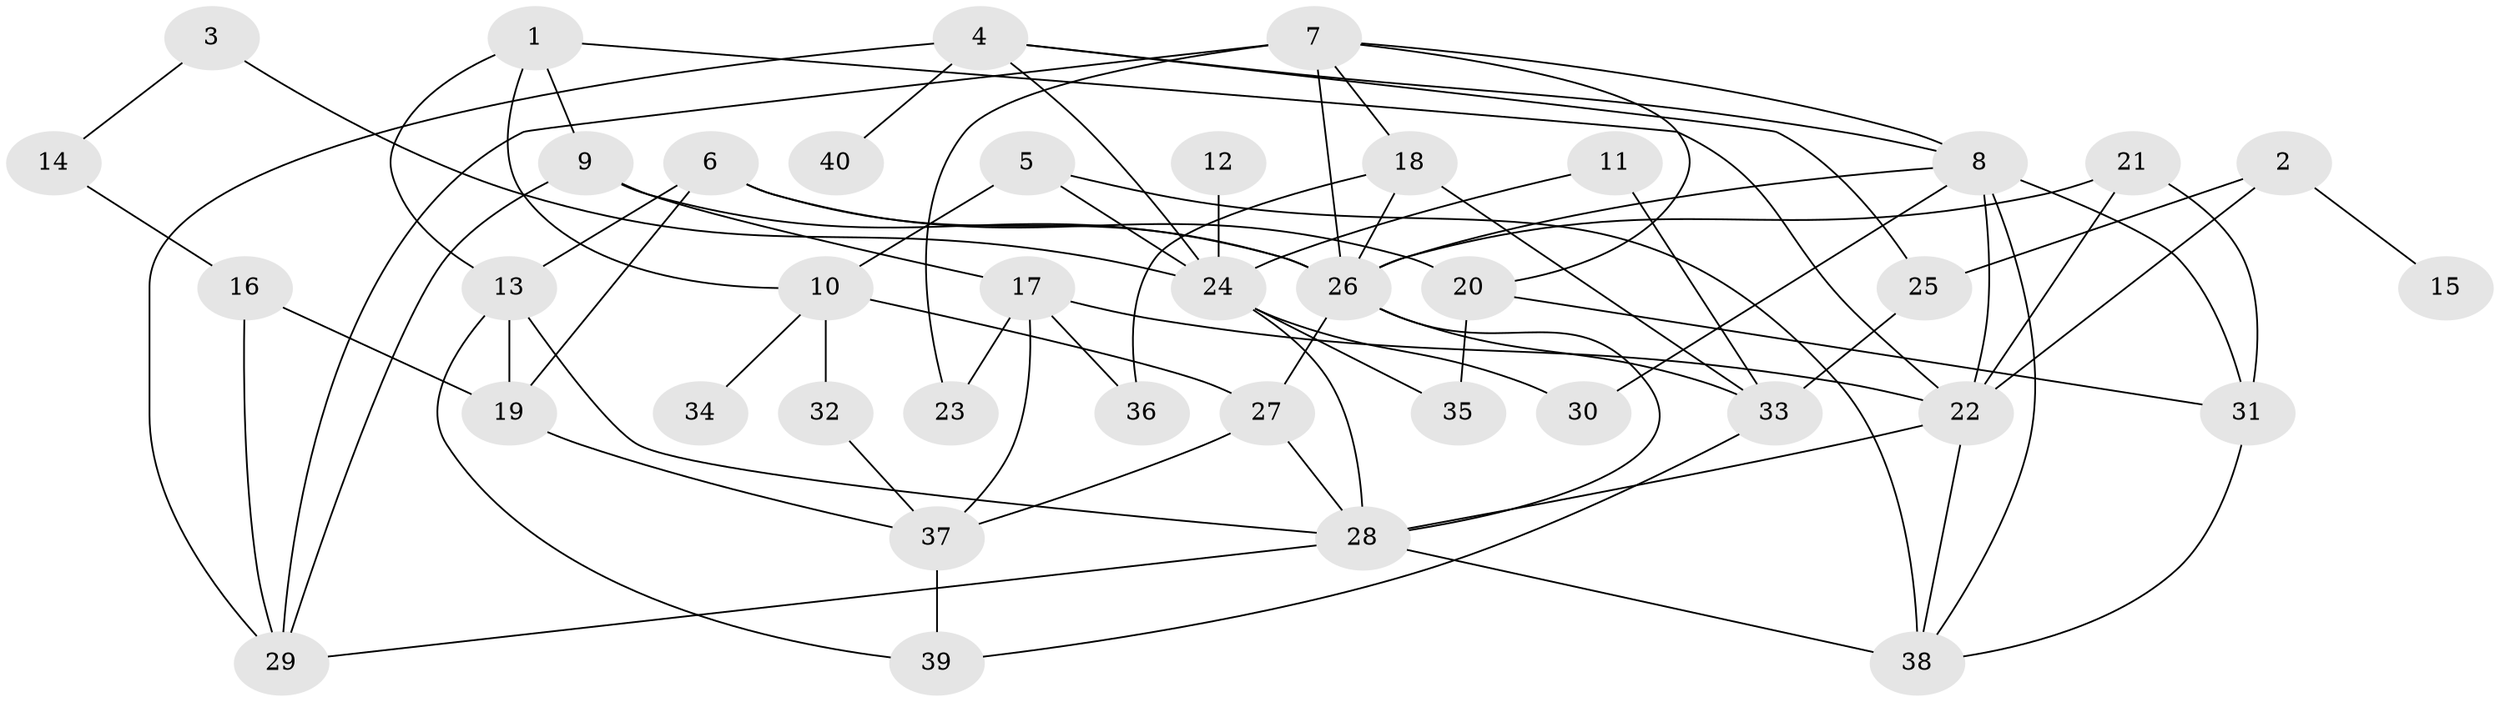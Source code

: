 // original degree distribution, {8: 0.010101010101010102, 4: 0.12121212121212122, 3: 0.21212121212121213, 5: 0.1111111111111111, 6: 0.04040404040404041, 2: 0.26262626262626265, 1: 0.2222222222222222, 9: 0.010101010101010102, 7: 0.010101010101010102}
// Generated by graph-tools (version 1.1) at 2025/36/03/04/25 23:36:12]
// undirected, 40 vertices, 77 edges
graph export_dot {
  node [color=gray90,style=filled];
  1;
  2;
  3;
  4;
  5;
  6;
  7;
  8;
  9;
  10;
  11;
  12;
  13;
  14;
  15;
  16;
  17;
  18;
  19;
  20;
  21;
  22;
  23;
  24;
  25;
  26;
  27;
  28;
  29;
  30;
  31;
  32;
  33;
  34;
  35;
  36;
  37;
  38;
  39;
  40;
  1 -- 9 [weight=1.0];
  1 -- 10 [weight=1.0];
  1 -- 13 [weight=1.0];
  1 -- 22 [weight=1.0];
  2 -- 15 [weight=1.0];
  2 -- 22 [weight=1.0];
  2 -- 25 [weight=1.0];
  3 -- 14 [weight=1.0];
  3 -- 24 [weight=1.0];
  4 -- 8 [weight=1.0];
  4 -- 24 [weight=1.0];
  4 -- 25 [weight=1.0];
  4 -- 29 [weight=2.0];
  4 -- 40 [weight=1.0];
  5 -- 10 [weight=1.0];
  5 -- 24 [weight=1.0];
  5 -- 38 [weight=1.0];
  6 -- 13 [weight=1.0];
  6 -- 19 [weight=1.0];
  6 -- 20 [weight=1.0];
  6 -- 26 [weight=2.0];
  7 -- 8 [weight=1.0];
  7 -- 18 [weight=1.0];
  7 -- 20 [weight=1.0];
  7 -- 23 [weight=2.0];
  7 -- 26 [weight=1.0];
  7 -- 29 [weight=1.0];
  8 -- 22 [weight=1.0];
  8 -- 26 [weight=1.0];
  8 -- 30 [weight=1.0];
  8 -- 31 [weight=1.0];
  8 -- 38 [weight=1.0];
  9 -- 17 [weight=1.0];
  9 -- 26 [weight=1.0];
  9 -- 29 [weight=1.0];
  10 -- 27 [weight=1.0];
  10 -- 32 [weight=1.0];
  10 -- 34 [weight=1.0];
  11 -- 24 [weight=1.0];
  11 -- 33 [weight=1.0];
  12 -- 24 [weight=1.0];
  13 -- 19 [weight=1.0];
  13 -- 28 [weight=1.0];
  13 -- 39 [weight=1.0];
  14 -- 16 [weight=1.0];
  16 -- 19 [weight=1.0];
  16 -- 29 [weight=1.0];
  17 -- 22 [weight=1.0];
  17 -- 23 [weight=1.0];
  17 -- 36 [weight=2.0];
  17 -- 37 [weight=1.0];
  18 -- 26 [weight=2.0];
  18 -- 33 [weight=1.0];
  18 -- 36 [weight=1.0];
  19 -- 37 [weight=1.0];
  20 -- 31 [weight=1.0];
  20 -- 35 [weight=1.0];
  21 -- 22 [weight=1.0];
  21 -- 26 [weight=1.0];
  21 -- 31 [weight=2.0];
  22 -- 28 [weight=1.0];
  22 -- 38 [weight=1.0];
  24 -- 28 [weight=1.0];
  24 -- 30 [weight=1.0];
  24 -- 35 [weight=1.0];
  25 -- 33 [weight=1.0];
  26 -- 27 [weight=1.0];
  26 -- 28 [weight=1.0];
  26 -- 33 [weight=1.0];
  27 -- 28 [weight=1.0];
  27 -- 37 [weight=1.0];
  28 -- 29 [weight=2.0];
  28 -- 38 [weight=2.0];
  31 -- 38 [weight=1.0];
  32 -- 37 [weight=1.0];
  33 -- 39 [weight=1.0];
  37 -- 39 [weight=1.0];
}
